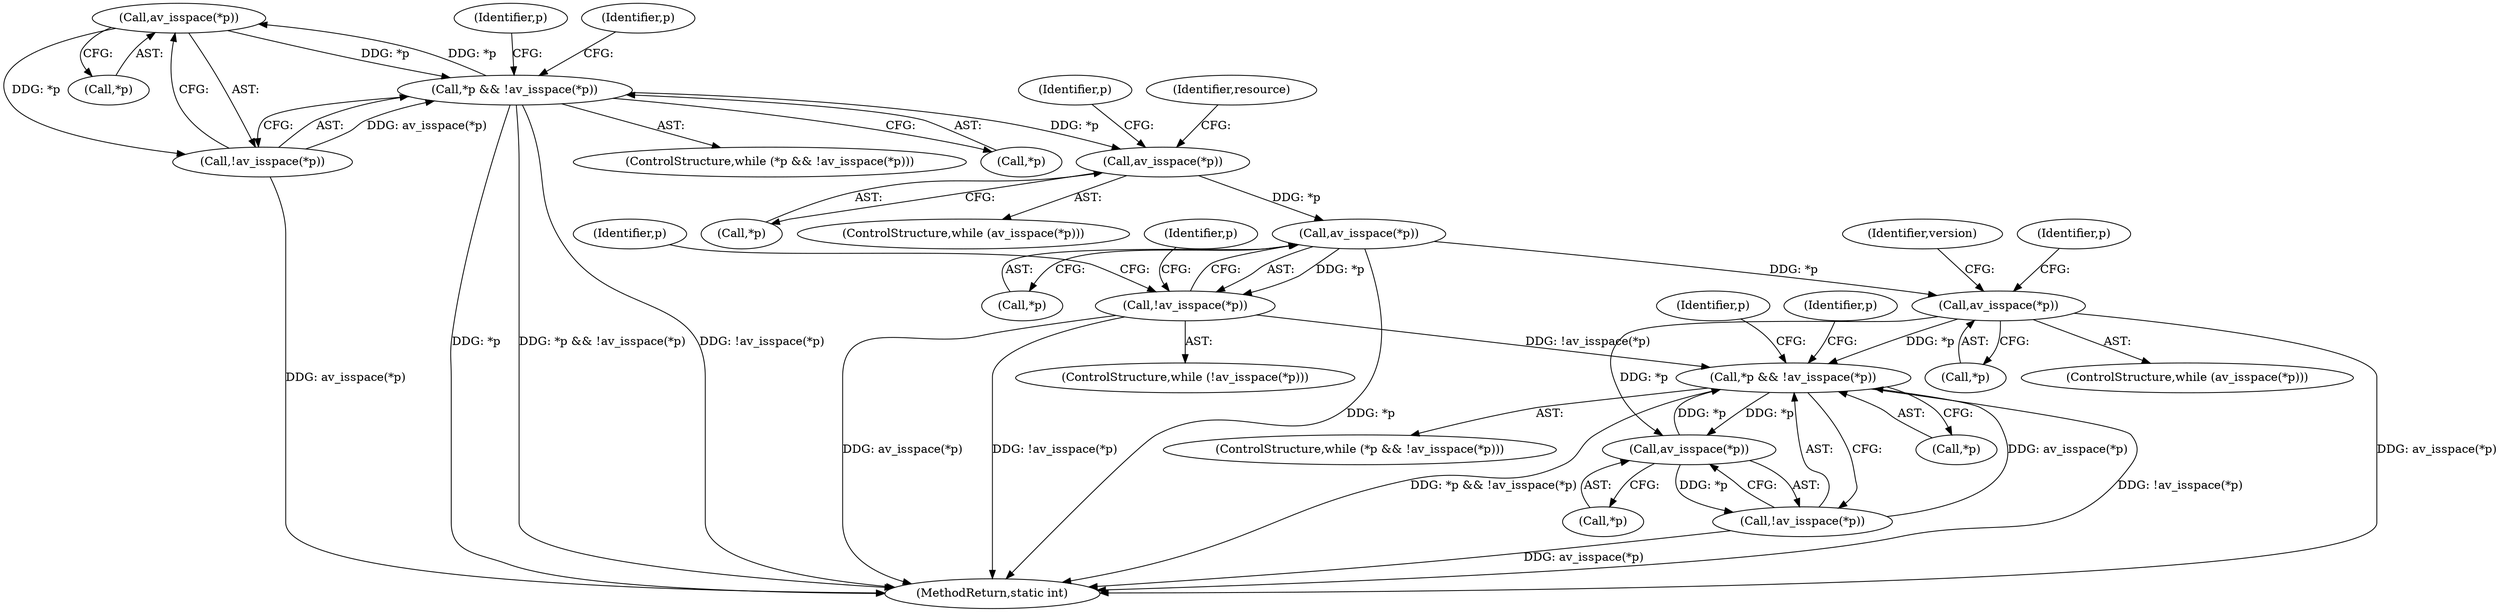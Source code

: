 digraph "0_FFmpeg_2a05c8f813de6f2278827734bf8102291e7484aa_7@pointer" {
"1000166" [label="(Call,av_isspace(*p))"];
"1000162" [label="(Call,*p && !av_isspace(*p))"];
"1000166" [label="(Call,av_isspace(*p))"];
"1000165" [label="(Call,!av_isspace(*p))"];
"1000241" [label="(Call,av_isspace(*p))"];
"1000251" [label="(Call,av_isspace(*p))"];
"1000250" [label="(Call,!av_isspace(*p))"];
"1000287" [label="(Call,*p && !av_isspace(*p))"];
"1000291" [label="(Call,av_isspace(*p))"];
"1000290" [label="(Call,!av_isspace(*p))"];
"1000278" [label="(Call,av_isspace(*p))"];
"1000165" [label="(Call,!av_isspace(*p))"];
"1000241" [label="(Call,av_isspace(*p))"];
"1000292" [label="(Call,*p)"];
"1000288" [label="(Call,*p)"];
"1000242" [label="(Call,*p)"];
"1000686" [label="(MethodReturn,static int)"];
"1000174" [label="(Identifier,p)"];
"1000245" [label="(Identifier,p)"];
"1000251" [label="(Call,av_isspace(*p))"];
"1000170" [label="(Identifier,p)"];
"1000284" [label="(Identifier,version)"];
"1000166" [label="(Call,av_isspace(*p))"];
"1000286" [label="(ControlStructure,while (*p && !av_isspace(*p)))"];
"1000252" [label="(Call,*p)"];
"1000249" [label="(ControlStructure,while (!av_isspace(*p)))"];
"1000279" [label="(Call,*p)"];
"1000287" [label="(Call,*p && !av_isspace(*p))"];
"1000278" [label="(Call,av_isspace(*p))"];
"1000240" [label="(ControlStructure,while (av_isspace(*p)))"];
"1000167" [label="(Call,*p)"];
"1000162" [label="(Call,*p && !av_isspace(*p))"];
"1000295" [label="(Identifier,p)"];
"1000282" [label="(Identifier,p)"];
"1000161" [label="(ControlStructure,while (*p && !av_isspace(*p)))"];
"1000247" [label="(Identifier,resource)"];
"1000259" [label="(Identifier,p)"];
"1000291" [label="(Call,av_isspace(*p))"];
"1000255" [label="(Identifier,p)"];
"1000250" [label="(Call,!av_isspace(*p))"];
"1000277" [label="(ControlStructure,while (av_isspace(*p)))"];
"1000298" [label="(Identifier,p)"];
"1000290" [label="(Call,!av_isspace(*p))"];
"1000163" [label="(Call,*p)"];
"1000166" -> "1000165"  [label="AST: "];
"1000166" -> "1000167"  [label="CFG: "];
"1000167" -> "1000166"  [label="AST: "];
"1000165" -> "1000166"  [label="CFG: "];
"1000166" -> "1000162"  [label="DDG: *p"];
"1000166" -> "1000165"  [label="DDG: *p"];
"1000162" -> "1000166"  [label="DDG: *p"];
"1000162" -> "1000161"  [label="AST: "];
"1000162" -> "1000163"  [label="CFG: "];
"1000162" -> "1000165"  [label="CFG: "];
"1000163" -> "1000162"  [label="AST: "];
"1000165" -> "1000162"  [label="AST: "];
"1000170" -> "1000162"  [label="CFG: "];
"1000174" -> "1000162"  [label="CFG: "];
"1000162" -> "1000686"  [label="DDG: *p"];
"1000162" -> "1000686"  [label="DDG: *p && !av_isspace(*p)"];
"1000162" -> "1000686"  [label="DDG: !av_isspace(*p)"];
"1000165" -> "1000162"  [label="DDG: av_isspace(*p)"];
"1000162" -> "1000241"  [label="DDG: *p"];
"1000165" -> "1000686"  [label="DDG: av_isspace(*p)"];
"1000241" -> "1000240"  [label="AST: "];
"1000241" -> "1000242"  [label="CFG: "];
"1000242" -> "1000241"  [label="AST: "];
"1000245" -> "1000241"  [label="CFG: "];
"1000247" -> "1000241"  [label="CFG: "];
"1000241" -> "1000251"  [label="DDG: *p"];
"1000251" -> "1000250"  [label="AST: "];
"1000251" -> "1000252"  [label="CFG: "];
"1000252" -> "1000251"  [label="AST: "];
"1000250" -> "1000251"  [label="CFG: "];
"1000251" -> "1000686"  [label="DDG: *p"];
"1000251" -> "1000250"  [label="DDG: *p"];
"1000251" -> "1000278"  [label="DDG: *p"];
"1000250" -> "1000249"  [label="AST: "];
"1000255" -> "1000250"  [label="CFG: "];
"1000259" -> "1000250"  [label="CFG: "];
"1000250" -> "1000686"  [label="DDG: av_isspace(*p)"];
"1000250" -> "1000686"  [label="DDG: !av_isspace(*p)"];
"1000250" -> "1000287"  [label="DDG: !av_isspace(*p)"];
"1000287" -> "1000286"  [label="AST: "];
"1000287" -> "1000288"  [label="CFG: "];
"1000287" -> "1000290"  [label="CFG: "];
"1000288" -> "1000287"  [label="AST: "];
"1000290" -> "1000287"  [label="AST: "];
"1000295" -> "1000287"  [label="CFG: "];
"1000298" -> "1000287"  [label="CFG: "];
"1000287" -> "1000686"  [label="DDG: !av_isspace(*p)"];
"1000287" -> "1000686"  [label="DDG: *p && !av_isspace(*p)"];
"1000291" -> "1000287"  [label="DDG: *p"];
"1000278" -> "1000287"  [label="DDG: *p"];
"1000290" -> "1000287"  [label="DDG: av_isspace(*p)"];
"1000287" -> "1000291"  [label="DDG: *p"];
"1000291" -> "1000290"  [label="AST: "];
"1000291" -> "1000292"  [label="CFG: "];
"1000292" -> "1000291"  [label="AST: "];
"1000290" -> "1000291"  [label="CFG: "];
"1000291" -> "1000290"  [label="DDG: *p"];
"1000278" -> "1000291"  [label="DDG: *p"];
"1000290" -> "1000686"  [label="DDG: av_isspace(*p)"];
"1000278" -> "1000277"  [label="AST: "];
"1000278" -> "1000279"  [label="CFG: "];
"1000279" -> "1000278"  [label="AST: "];
"1000282" -> "1000278"  [label="CFG: "];
"1000284" -> "1000278"  [label="CFG: "];
"1000278" -> "1000686"  [label="DDG: av_isspace(*p)"];
}
